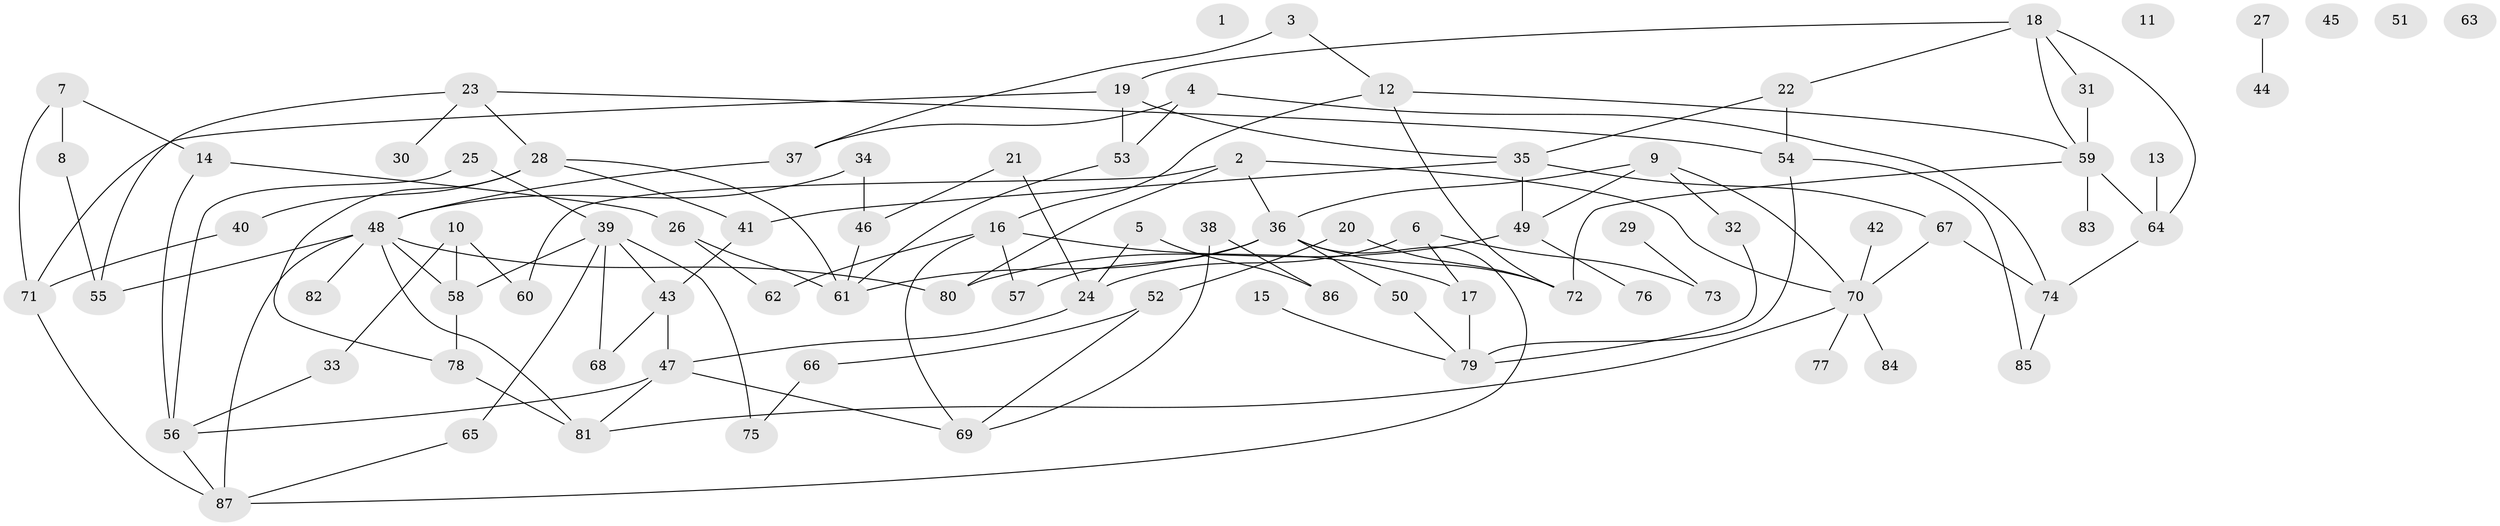 // coarse degree distribution, {0: 0.07936507936507936, 5: 0.12698412698412698, 2: 0.20634920634920634, 3: 0.20634920634920634, 9: 0.015873015873015872, 7: 0.031746031746031744, 1: 0.15873015873015872, 6: 0.06349206349206349, 8: 0.047619047619047616, 4: 0.06349206349206349}
// Generated by graph-tools (version 1.1) at 2025/41/03/06/25 10:41:23]
// undirected, 87 vertices, 126 edges
graph export_dot {
graph [start="1"]
  node [color=gray90,style=filled];
  1;
  2;
  3;
  4;
  5;
  6;
  7;
  8;
  9;
  10;
  11;
  12;
  13;
  14;
  15;
  16;
  17;
  18;
  19;
  20;
  21;
  22;
  23;
  24;
  25;
  26;
  27;
  28;
  29;
  30;
  31;
  32;
  33;
  34;
  35;
  36;
  37;
  38;
  39;
  40;
  41;
  42;
  43;
  44;
  45;
  46;
  47;
  48;
  49;
  50;
  51;
  52;
  53;
  54;
  55;
  56;
  57;
  58;
  59;
  60;
  61;
  62;
  63;
  64;
  65;
  66;
  67;
  68;
  69;
  70;
  71;
  72;
  73;
  74;
  75;
  76;
  77;
  78;
  79;
  80;
  81;
  82;
  83;
  84;
  85;
  86;
  87;
  2 -- 36;
  2 -- 60;
  2 -- 70;
  2 -- 80;
  3 -- 12;
  3 -- 37;
  4 -- 37;
  4 -- 53;
  4 -- 74;
  5 -- 24;
  5 -- 86;
  6 -- 17;
  6 -- 24;
  6 -- 73;
  7 -- 8;
  7 -- 14;
  7 -- 71;
  8 -- 55;
  9 -- 32;
  9 -- 36;
  9 -- 49;
  9 -- 70;
  10 -- 33;
  10 -- 58;
  10 -- 60;
  12 -- 16;
  12 -- 59;
  12 -- 72;
  13 -- 64;
  14 -- 26;
  14 -- 56;
  15 -- 79;
  16 -- 17;
  16 -- 57;
  16 -- 62;
  16 -- 69;
  17 -- 79;
  18 -- 19;
  18 -- 22;
  18 -- 31;
  18 -- 59;
  18 -- 64;
  19 -- 35;
  19 -- 53;
  19 -- 71;
  20 -- 52;
  20 -- 72;
  21 -- 24;
  21 -- 46;
  22 -- 35;
  22 -- 54;
  23 -- 28;
  23 -- 30;
  23 -- 54;
  23 -- 55;
  24 -- 47;
  25 -- 39;
  25 -- 56;
  26 -- 61;
  26 -- 62;
  27 -- 44;
  28 -- 40;
  28 -- 41;
  28 -- 61;
  28 -- 78;
  29 -- 73;
  31 -- 59;
  32 -- 79;
  33 -- 56;
  34 -- 46;
  34 -- 48;
  35 -- 41;
  35 -- 49;
  35 -- 67;
  36 -- 50;
  36 -- 57;
  36 -- 61;
  36 -- 72;
  36 -- 87;
  37 -- 48;
  38 -- 69;
  38 -- 86;
  39 -- 43;
  39 -- 58;
  39 -- 65;
  39 -- 68;
  39 -- 75;
  40 -- 71;
  41 -- 43;
  42 -- 70;
  43 -- 47;
  43 -- 68;
  46 -- 61;
  47 -- 56;
  47 -- 69;
  47 -- 81;
  48 -- 55;
  48 -- 58;
  48 -- 80;
  48 -- 81;
  48 -- 82;
  48 -- 87;
  49 -- 76;
  49 -- 80;
  50 -- 79;
  52 -- 66;
  52 -- 69;
  53 -- 61;
  54 -- 79;
  54 -- 85;
  56 -- 87;
  58 -- 78;
  59 -- 64;
  59 -- 72;
  59 -- 83;
  64 -- 74;
  65 -- 87;
  66 -- 75;
  67 -- 70;
  67 -- 74;
  70 -- 77;
  70 -- 81;
  70 -- 84;
  71 -- 87;
  74 -- 85;
  78 -- 81;
}

